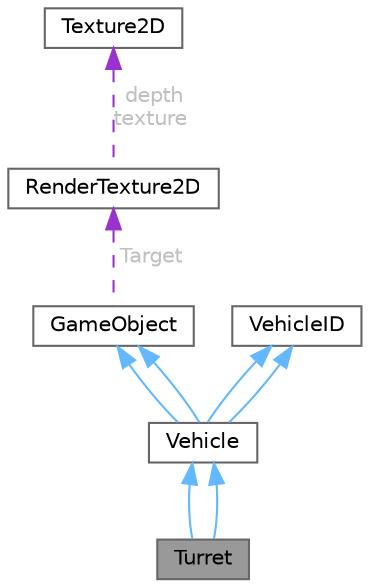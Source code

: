 digraph "Turret"
{
 // LATEX_PDF_SIZE
  bgcolor="transparent";
  edge [fontname=Helvetica,fontsize=10,labelfontname=Helvetica,labelfontsize=10];
  node [fontname=Helvetica,fontsize=10,shape=box,height=0.2,width=0.4];
  Node1 [id="Node000001",label="Turret",height=0.2,width=0.4,color="gray40", fillcolor="grey60", style="filled", fontcolor="black",tooltip=" "];
  Node2 -> Node1 [id="edge17_Node000001_Node000002",dir="back",color="steelblue1",style="solid",tooltip=" "];
  Node2 [id="Node000002",label="Vehicle",height=0.2,width=0.4,color="gray40", fillcolor="white", style="filled",URL="$class_vehicle.html",tooltip=" "];
  Node3 -> Node2 [id="edge18_Node000002_Node000003",dir="back",color="steelblue1",style="solid",tooltip=" "];
  Node3 [id="Node000003",label="GameObject",height=0.2,width=0.4,color="gray40", fillcolor="white", style="filled",URL="$class_game_object.html",tooltip=" "];
  Node4 -> Node3 [id="edge19_Node000003_Node000004",dir="back",color="darkorchid3",style="dashed",tooltip=" ",label=" Target",fontcolor="grey" ];
  Node4 [id="Node000004",label="RenderTexture2D",height=0.2,width=0.4,color="gray40", fillcolor="white", style="filled",URL="$struct_render_texture2_d.html",tooltip=" "];
  Node5 -> Node4 [id="edge20_Node000004_Node000005",dir="back",color="darkorchid3",style="dashed",tooltip=" ",label=" depth\ntexture",fontcolor="grey" ];
  Node5 [id="Node000005",label="Texture2D",height=0.2,width=0.4,color="gray40", fillcolor="white", style="filled",URL="$struct_texture2_d.html",tooltip=" "];
  Node6 -> Node2 [id="edge21_Node000002_Node000006",dir="back",color="steelblue1",style="solid",tooltip=" "];
  Node6 [id="Node000006",label="VehicleID",height=0.2,width=0.4,color="gray40", fillcolor="white", style="filled",URL="$class_vehicle_i_d.html",tooltip=" "];
  Node3 -> Node2 [id="edge22_Node000002_Node000003",dir="back",color="steelblue1",style="solid",tooltip=" "];
  Node6 -> Node2 [id="edge23_Node000002_Node000006",dir="back",color="steelblue1",style="solid",tooltip=" "];
  Node2 -> Node1 [id="edge24_Node000001_Node000002",dir="back",color="steelblue1",style="solid",tooltip=" "];
}
